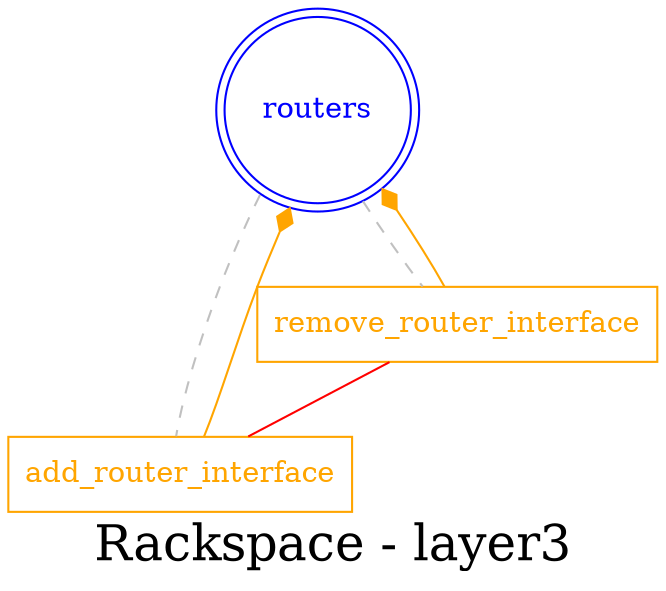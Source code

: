 digraph LexiconGraph {
graph[label="Rackspace - layer3", fontsize=24]
splines=true
"routers" [color=blue, fontcolor=blue, shape=doublecircle]
"add_router_interface" [color=orange, fontcolor=orange, shape=box]
"add_router_interface" -> "routers" [color=orange, fontcolor=orange, arrowhead=diamond, arrowtail=none]
"remove_router_interface" -> "add_router_interface" [color=red, fontcolor=red, arrowhead=none, arrowtail=none]
"routers" -> "add_router_interface" [color=grey, fontcolor=grey, arrowhead=none, arrowtail=none, style=dashed]
"remove_router_interface" [color=orange, fontcolor=orange, shape=box]
"remove_router_interface" -> "routers" [color=orange, fontcolor=orange, arrowhead=diamond, arrowtail=none]
"routers" -> "remove_router_interface" [color=grey, fontcolor=grey, arrowhead=none, arrowtail=none, style=dashed]
}
